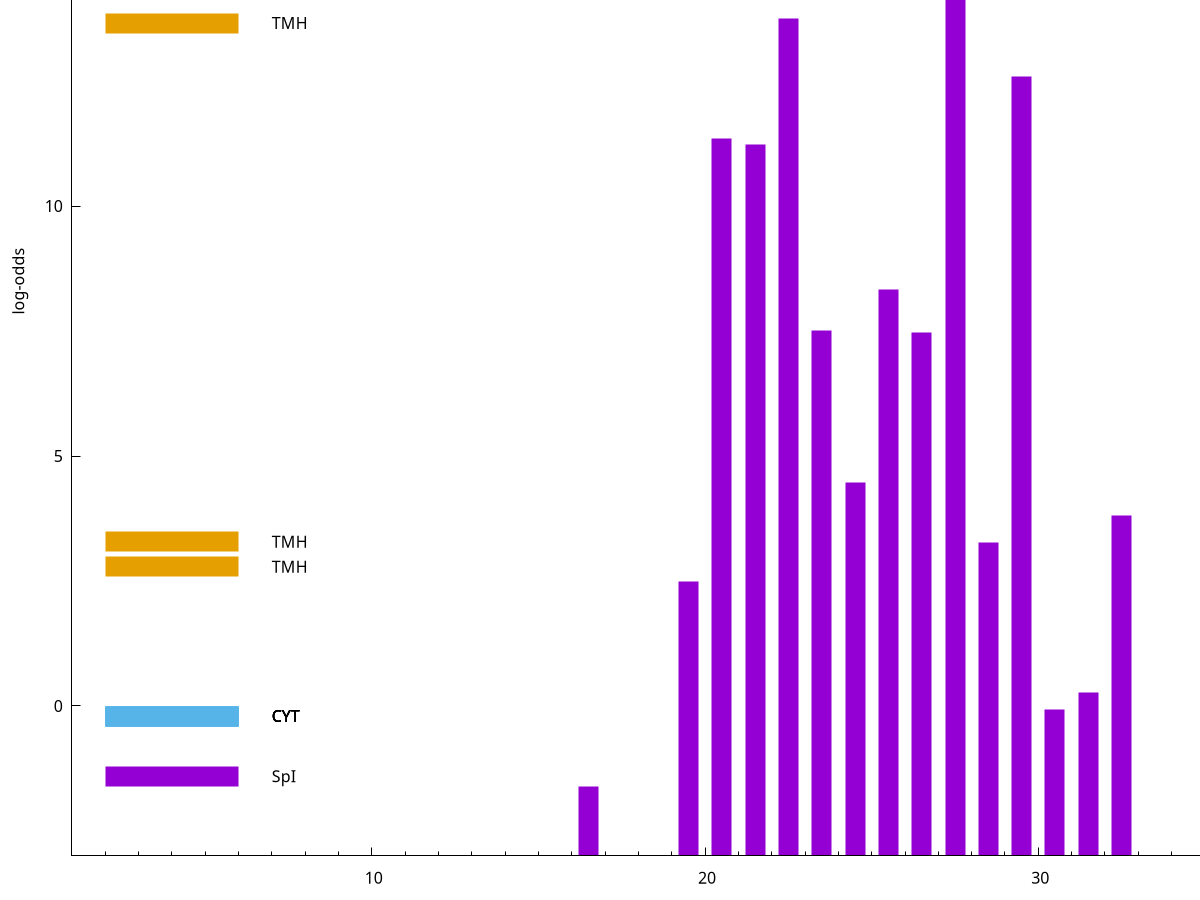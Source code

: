 set title "LipoP predictions for SRR5666568.gff"
set size 2., 1.4
set xrange [1:70] 
set mxtics 10
set yrange [-3:20]
set y2range [0:23]
set ylabel "log-odds"
set term postscript eps color solid "Helvetica" 30
set output "SRR5666568.gff303.eps"
set arrow from 2,15.6088 to 6,15.6088 nohead lt 1 lw 20
set label "SpI" at 7,15.6088
set arrow from 2,13.663 to 6,13.663 nohead lt 4 lw 20
set label "TMH" at 7,13.663
set arrow from 2,3.28681 to 6,3.28681 nohead lt 4 lw 20
set label "TMH" at 7,3.28681
set arrow from 2,2.78703 to 6,2.78703 nohead lt 4 lw 20
set label "TMH" at 7,2.78703
set arrow from 2,-0.200913 to 6,-0.200913 nohead lt 3 lw 20
set label "CYT" at 7,-0.200913
set arrow from 2,-0.200913 to 6,-0.200913 nohead lt 3 lw 20
set label "CYT" at 7,-0.200913
set arrow from 2,-0.200913 to 6,-0.200913 nohead lt 3 lw 20
set label "CYT" at 7,-0.200913
set arrow from 2,-0.200913 to 6,-0.200913 nohead lt 3 lw 20
set label "CYT" at 7,-0.200913
set arrow from 2,-0.200913 to 6,-0.200913 nohead lt 3 lw 20
set label "CYT" at 7,-0.200913
set arrow from 2,-1.40689 to 6,-1.40689 nohead lt 1 lw 20
set label "SpI" at 7,-1.40689
set arrow from 2,15.6088 to 6,15.6088 nohead lt 1 lw 20
set label "SpI" at 7,15.6088
# NOTE: The scores below are the log-odds scores with the threshold
# NOTE: subtracted (a hack to make gnuplot make the histogram all
# NOTE: look nice).
plot "-" axes x1y2 title "" with impulses lt 1 lw 20
27.500000 17.561100
22.500000 16.758300
29.500000 15.587100
20.500000 14.362700
21.500000 14.238900
25.500000 11.340700
23.500000 10.510670
26.500000 10.478720
24.500000 7.472970
32.500000 6.804520
28.500000 6.278420
19.500000 5.491130
31.500000 3.266561
30.500000 2.927585
16.500000 1.387480
e
exit
